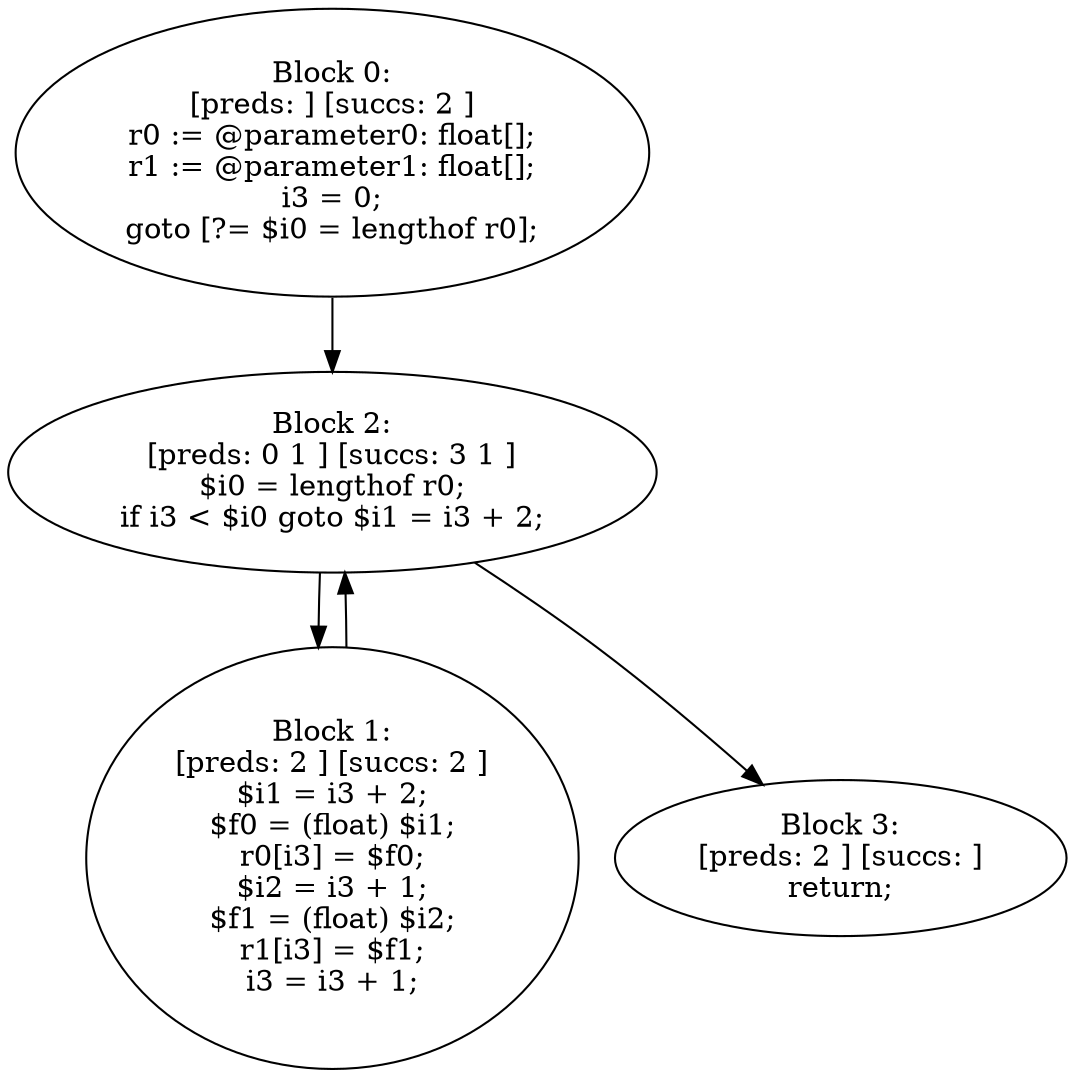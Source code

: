 digraph "unitGraph" {
    "Block 0:
[preds: ] [succs: 2 ]
r0 := @parameter0: float[];
r1 := @parameter1: float[];
i3 = 0;
goto [?= $i0 = lengthof r0];
"
    "Block 1:
[preds: 2 ] [succs: 2 ]
$i1 = i3 + 2;
$f0 = (float) $i1;
r0[i3] = $f0;
$i2 = i3 + 1;
$f1 = (float) $i2;
r1[i3] = $f1;
i3 = i3 + 1;
"
    "Block 2:
[preds: 0 1 ] [succs: 3 1 ]
$i0 = lengthof r0;
if i3 < $i0 goto $i1 = i3 + 2;
"
    "Block 3:
[preds: 2 ] [succs: ]
return;
"
    "Block 0:
[preds: ] [succs: 2 ]
r0 := @parameter0: float[];
r1 := @parameter1: float[];
i3 = 0;
goto [?= $i0 = lengthof r0];
"->"Block 2:
[preds: 0 1 ] [succs: 3 1 ]
$i0 = lengthof r0;
if i3 < $i0 goto $i1 = i3 + 2;
";
    "Block 1:
[preds: 2 ] [succs: 2 ]
$i1 = i3 + 2;
$f0 = (float) $i1;
r0[i3] = $f0;
$i2 = i3 + 1;
$f1 = (float) $i2;
r1[i3] = $f1;
i3 = i3 + 1;
"->"Block 2:
[preds: 0 1 ] [succs: 3 1 ]
$i0 = lengthof r0;
if i3 < $i0 goto $i1 = i3 + 2;
";
    "Block 2:
[preds: 0 1 ] [succs: 3 1 ]
$i0 = lengthof r0;
if i3 < $i0 goto $i1 = i3 + 2;
"->"Block 3:
[preds: 2 ] [succs: ]
return;
";
    "Block 2:
[preds: 0 1 ] [succs: 3 1 ]
$i0 = lengthof r0;
if i3 < $i0 goto $i1 = i3 + 2;
"->"Block 1:
[preds: 2 ] [succs: 2 ]
$i1 = i3 + 2;
$f0 = (float) $i1;
r0[i3] = $f0;
$i2 = i3 + 1;
$f1 = (float) $i2;
r1[i3] = $f1;
i3 = i3 + 1;
";
}
